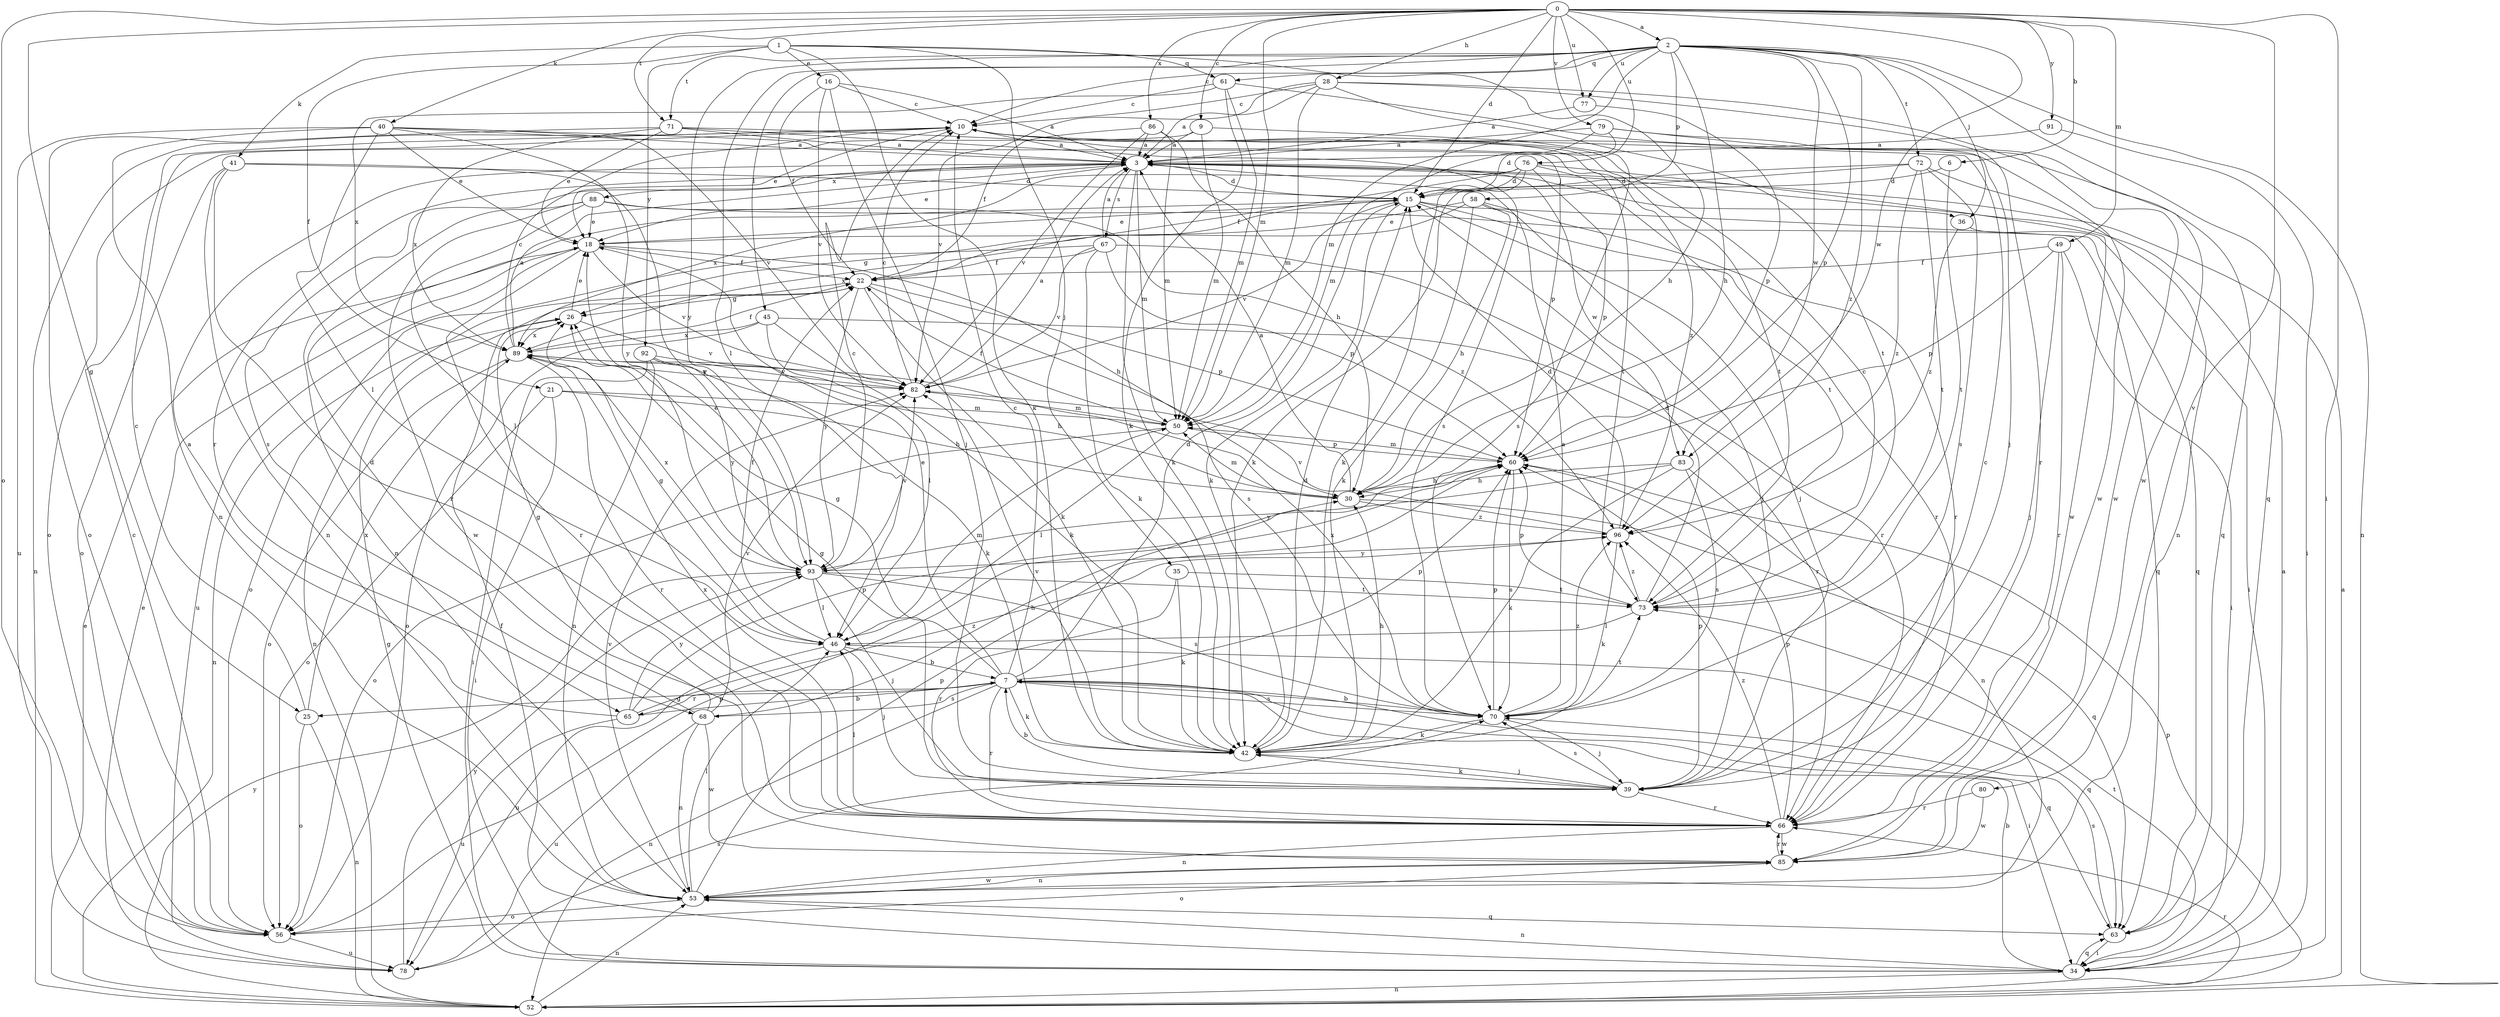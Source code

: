 strict digraph  {
0;
1;
2;
3;
6;
7;
9;
10;
15;
16;
18;
21;
22;
25;
26;
28;
30;
34;
35;
36;
39;
40;
41;
42;
45;
46;
49;
50;
52;
53;
56;
58;
60;
61;
63;
65;
66;
67;
68;
70;
71;
72;
73;
76;
77;
78;
79;
80;
82;
83;
85;
86;
88;
89;
91;
92;
93;
96;
0 -> 2  [label=a];
0 -> 6  [label=b];
0 -> 9  [label=c];
0 -> 15  [label=d];
0 -> 25  [label=g];
0 -> 28  [label=h];
0 -> 34  [label=i];
0 -> 40  [label=k];
0 -> 49  [label=m];
0 -> 50  [label=m];
0 -> 56  [label=o];
0 -> 71  [label=t];
0 -> 76  [label=u];
0 -> 77  [label=u];
0 -> 79  [label=v];
0 -> 80  [label=v];
0 -> 83  [label=w];
0 -> 86  [label=x];
0 -> 91  [label=y];
1 -> 16  [label=e];
1 -> 21  [label=f];
1 -> 30  [label=h];
1 -> 35  [label=j];
1 -> 41  [label=k];
1 -> 42  [label=k];
1 -> 61  [label=q];
1 -> 92  [label=y];
2 -> 10  [label=c];
2 -> 30  [label=h];
2 -> 36  [label=j];
2 -> 45  [label=l];
2 -> 46  [label=l];
2 -> 50  [label=m];
2 -> 52  [label=n];
2 -> 58  [label=p];
2 -> 60  [label=p];
2 -> 61  [label=q];
2 -> 63  [label=q];
2 -> 71  [label=t];
2 -> 72  [label=t];
2 -> 77  [label=u];
2 -> 83  [label=w];
2 -> 93  [label=y];
2 -> 96  [label=z];
3 -> 15  [label=d];
3 -> 18  [label=e];
3 -> 36  [label=j];
3 -> 42  [label=k];
3 -> 50  [label=m];
3 -> 65  [label=r];
3 -> 67  [label=s];
3 -> 68  [label=s];
3 -> 83  [label=w];
3 -> 88  [label=x];
6 -> 15  [label=d];
6 -> 73  [label=t];
7 -> 10  [label=c];
7 -> 15  [label=d];
7 -> 18  [label=e];
7 -> 25  [label=g];
7 -> 26  [label=g];
7 -> 34  [label=i];
7 -> 42  [label=k];
7 -> 52  [label=n];
7 -> 60  [label=p];
7 -> 63  [label=q];
7 -> 65  [label=r];
7 -> 66  [label=r];
7 -> 68  [label=s];
7 -> 70  [label=s];
9 -> 3  [label=a];
9 -> 50  [label=m];
9 -> 56  [label=o];
9 -> 70  [label=s];
10 -> 3  [label=a];
10 -> 18  [label=e];
10 -> 52  [label=n];
10 -> 73  [label=t];
10 -> 85  [label=w];
10 -> 96  [label=z];
15 -> 18  [label=e];
15 -> 26  [label=g];
15 -> 39  [label=j];
15 -> 42  [label=k];
15 -> 63  [label=q];
15 -> 66  [label=r];
15 -> 82  [label=v];
16 -> 3  [label=a];
16 -> 10  [label=c];
16 -> 22  [label=f];
16 -> 39  [label=j];
16 -> 82  [label=v];
18 -> 22  [label=f];
18 -> 30  [label=h];
18 -> 66  [label=r];
18 -> 78  [label=u];
18 -> 82  [label=v];
21 -> 30  [label=h];
21 -> 34  [label=i];
21 -> 50  [label=m];
21 -> 56  [label=o];
22 -> 26  [label=g];
22 -> 42  [label=k];
22 -> 52  [label=n];
22 -> 60  [label=p];
22 -> 70  [label=s];
22 -> 93  [label=y];
25 -> 10  [label=c];
25 -> 52  [label=n];
25 -> 56  [label=o];
25 -> 89  [label=x];
26 -> 18  [label=e];
26 -> 52  [label=n];
26 -> 82  [label=v];
26 -> 89  [label=x];
28 -> 3  [label=a];
28 -> 10  [label=c];
28 -> 50  [label=m];
28 -> 66  [label=r];
28 -> 73  [label=t];
28 -> 82  [label=v];
28 -> 85  [label=w];
30 -> 3  [label=a];
30 -> 50  [label=m];
30 -> 63  [label=q];
30 -> 96  [label=z];
34 -> 3  [label=a];
34 -> 7  [label=b];
34 -> 22  [label=f];
34 -> 26  [label=g];
34 -> 52  [label=n];
34 -> 53  [label=n];
34 -> 63  [label=q];
34 -> 73  [label=t];
35 -> 42  [label=k];
35 -> 66  [label=r];
35 -> 73  [label=t];
36 -> 34  [label=i];
36 -> 96  [label=z];
39 -> 7  [label=b];
39 -> 10  [label=c];
39 -> 26  [label=g];
39 -> 42  [label=k];
39 -> 60  [label=p];
39 -> 66  [label=r];
39 -> 70  [label=s];
40 -> 3  [label=a];
40 -> 18  [label=e];
40 -> 46  [label=l];
40 -> 53  [label=n];
40 -> 60  [label=p];
40 -> 78  [label=u];
40 -> 82  [label=v];
40 -> 93  [label=y];
41 -> 15  [label=d];
41 -> 53  [label=n];
41 -> 56  [label=o];
41 -> 66  [label=r];
41 -> 93  [label=y];
42 -> 15  [label=d];
42 -> 30  [label=h];
42 -> 39  [label=j];
42 -> 82  [label=v];
45 -> 42  [label=k];
45 -> 46  [label=l];
45 -> 56  [label=o];
45 -> 66  [label=r];
45 -> 89  [label=x];
46 -> 7  [label=b];
46 -> 22  [label=f];
46 -> 26  [label=g];
46 -> 39  [label=j];
46 -> 50  [label=m];
46 -> 63  [label=q];
46 -> 78  [label=u];
49 -> 22  [label=f];
49 -> 34  [label=i];
49 -> 39  [label=j];
49 -> 60  [label=p];
49 -> 66  [label=r];
50 -> 22  [label=f];
50 -> 46  [label=l];
50 -> 56  [label=o];
50 -> 60  [label=p];
52 -> 3  [label=a];
52 -> 18  [label=e];
52 -> 53  [label=n];
52 -> 60  [label=p];
52 -> 66  [label=r];
52 -> 93  [label=y];
53 -> 46  [label=l];
53 -> 56  [label=o];
53 -> 60  [label=p];
53 -> 63  [label=q];
53 -> 82  [label=v];
53 -> 85  [label=w];
56 -> 10  [label=c];
56 -> 60  [label=p];
56 -> 78  [label=u];
58 -> 18  [label=e];
58 -> 30  [label=h];
58 -> 39  [label=j];
58 -> 42  [label=k];
58 -> 66  [label=r];
58 -> 89  [label=x];
60 -> 30  [label=h];
60 -> 50  [label=m];
60 -> 70  [label=s];
61 -> 10  [label=c];
61 -> 39  [label=j];
61 -> 42  [label=k];
61 -> 50  [label=m];
61 -> 89  [label=x];
63 -> 34  [label=i];
63 -> 70  [label=s];
65 -> 3  [label=a];
65 -> 7  [label=b];
65 -> 60  [label=p];
65 -> 78  [label=u];
65 -> 93  [label=y];
65 -> 96  [label=z];
66 -> 46  [label=l];
66 -> 53  [label=n];
66 -> 60  [label=p];
66 -> 85  [label=w];
66 -> 89  [label=x];
66 -> 96  [label=z];
67 -> 3  [label=a];
67 -> 22  [label=f];
67 -> 42  [label=k];
67 -> 56  [label=o];
67 -> 60  [label=p];
67 -> 66  [label=r];
67 -> 82  [label=v];
68 -> 15  [label=d];
68 -> 26  [label=g];
68 -> 30  [label=h];
68 -> 53  [label=n];
68 -> 78  [label=u];
68 -> 82  [label=v];
68 -> 85  [label=w];
70 -> 3  [label=a];
70 -> 7  [label=b];
70 -> 39  [label=j];
70 -> 42  [label=k];
70 -> 60  [label=p];
70 -> 73  [label=t];
70 -> 89  [label=x];
70 -> 96  [label=z];
71 -> 3  [label=a];
71 -> 18  [label=e];
71 -> 56  [label=o];
71 -> 70  [label=s];
71 -> 73  [label=t];
71 -> 89  [label=x];
72 -> 15  [label=d];
72 -> 42  [label=k];
72 -> 53  [label=n];
72 -> 70  [label=s];
72 -> 73  [label=t];
72 -> 96  [label=z];
73 -> 10  [label=c];
73 -> 15  [label=d];
73 -> 46  [label=l];
73 -> 60  [label=p];
73 -> 96  [label=z];
76 -> 15  [label=d];
76 -> 22  [label=f];
76 -> 42  [label=k];
76 -> 60  [label=p];
76 -> 73  [label=t];
76 -> 85  [label=w];
76 -> 89  [label=x];
77 -> 3  [label=a];
77 -> 60  [label=p];
78 -> 18  [label=e];
78 -> 70  [label=s];
78 -> 93  [label=y];
79 -> 3  [label=a];
79 -> 15  [label=d];
79 -> 50  [label=m];
79 -> 63  [label=q];
79 -> 85  [label=w];
80 -> 66  [label=r];
80 -> 85  [label=w];
82 -> 3  [label=a];
82 -> 10  [label=c];
82 -> 50  [label=m];
83 -> 30  [label=h];
83 -> 42  [label=k];
83 -> 53  [label=n];
83 -> 70  [label=s];
83 -> 93  [label=y];
85 -> 53  [label=n];
85 -> 56  [label=o];
85 -> 66  [label=r];
86 -> 3  [label=a];
86 -> 22  [label=f];
86 -> 30  [label=h];
86 -> 50  [label=m];
86 -> 82  [label=v];
88 -> 18  [label=e];
88 -> 46  [label=l];
88 -> 53  [label=n];
88 -> 63  [label=q];
88 -> 85  [label=w];
88 -> 96  [label=z];
89 -> 3  [label=a];
89 -> 10  [label=c];
89 -> 22  [label=f];
89 -> 30  [label=h];
89 -> 56  [label=o];
89 -> 66  [label=r];
89 -> 82  [label=v];
91 -> 3  [label=a];
91 -> 34  [label=i];
92 -> 34  [label=i];
92 -> 42  [label=k];
92 -> 53  [label=n];
92 -> 82  [label=v];
92 -> 93  [label=y];
93 -> 10  [label=c];
93 -> 18  [label=e];
93 -> 39  [label=j];
93 -> 46  [label=l];
93 -> 70  [label=s];
93 -> 73  [label=t];
93 -> 82  [label=v];
93 -> 89  [label=x];
96 -> 15  [label=d];
96 -> 42  [label=k];
96 -> 82  [label=v];
96 -> 93  [label=y];
}
